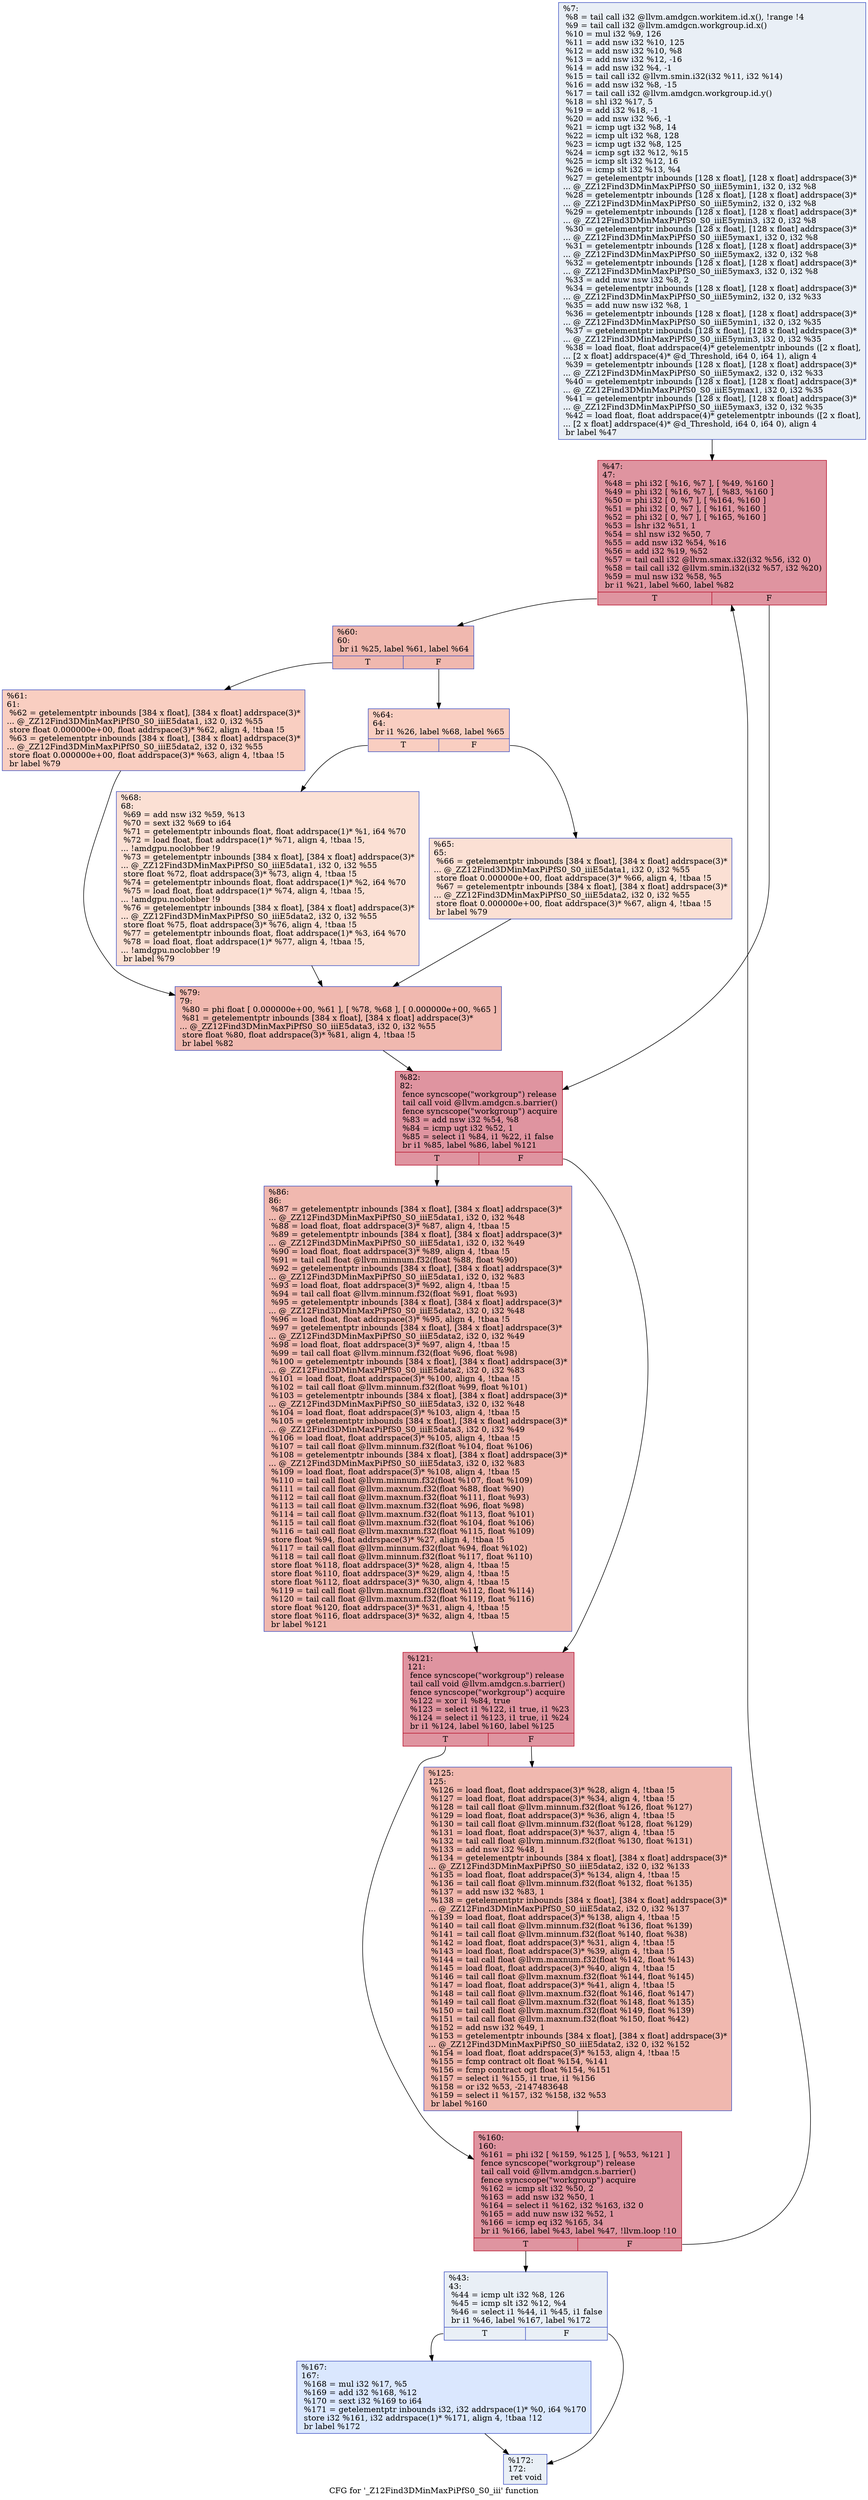 digraph "CFG for '_Z12Find3DMinMaxPiPfS0_S0_iii' function" {
	label="CFG for '_Z12Find3DMinMaxPiPfS0_S0_iii' function";

	Node0x5f57060 [shape=record,color="#3d50c3ff", style=filled, fillcolor="#cedaeb70",label="{%7:\l  %8 = tail call i32 @llvm.amdgcn.workitem.id.x(), !range !4\l  %9 = tail call i32 @llvm.amdgcn.workgroup.id.x()\l  %10 = mul i32 %9, 126\l  %11 = add nsw i32 %10, 125\l  %12 = add nsw i32 %10, %8\l  %13 = add nsw i32 %12, -16\l  %14 = add nsw i32 %4, -1\l  %15 = tail call i32 @llvm.smin.i32(i32 %11, i32 %14)\l  %16 = add nsw i32 %8, -15\l  %17 = tail call i32 @llvm.amdgcn.workgroup.id.y()\l  %18 = shl i32 %17, 5\l  %19 = add i32 %18, -1\l  %20 = add nsw i32 %6, -1\l  %21 = icmp ugt i32 %8, 14\l  %22 = icmp ult i32 %8, 128\l  %23 = icmp ugt i32 %8, 125\l  %24 = icmp sgt i32 %12, %15\l  %25 = icmp slt i32 %12, 16\l  %26 = icmp slt i32 %13, %4\l  %27 = getelementptr inbounds [128 x float], [128 x float] addrspace(3)*\l... @_ZZ12Find3DMinMaxPiPfS0_S0_iiiE5ymin1, i32 0, i32 %8\l  %28 = getelementptr inbounds [128 x float], [128 x float] addrspace(3)*\l... @_ZZ12Find3DMinMaxPiPfS0_S0_iiiE5ymin2, i32 0, i32 %8\l  %29 = getelementptr inbounds [128 x float], [128 x float] addrspace(3)*\l... @_ZZ12Find3DMinMaxPiPfS0_S0_iiiE5ymin3, i32 0, i32 %8\l  %30 = getelementptr inbounds [128 x float], [128 x float] addrspace(3)*\l... @_ZZ12Find3DMinMaxPiPfS0_S0_iiiE5ymax1, i32 0, i32 %8\l  %31 = getelementptr inbounds [128 x float], [128 x float] addrspace(3)*\l... @_ZZ12Find3DMinMaxPiPfS0_S0_iiiE5ymax2, i32 0, i32 %8\l  %32 = getelementptr inbounds [128 x float], [128 x float] addrspace(3)*\l... @_ZZ12Find3DMinMaxPiPfS0_S0_iiiE5ymax3, i32 0, i32 %8\l  %33 = add nuw nsw i32 %8, 2\l  %34 = getelementptr inbounds [128 x float], [128 x float] addrspace(3)*\l... @_ZZ12Find3DMinMaxPiPfS0_S0_iiiE5ymin2, i32 0, i32 %33\l  %35 = add nuw nsw i32 %8, 1\l  %36 = getelementptr inbounds [128 x float], [128 x float] addrspace(3)*\l... @_ZZ12Find3DMinMaxPiPfS0_S0_iiiE5ymin1, i32 0, i32 %35\l  %37 = getelementptr inbounds [128 x float], [128 x float] addrspace(3)*\l... @_ZZ12Find3DMinMaxPiPfS0_S0_iiiE5ymin3, i32 0, i32 %35\l  %38 = load float, float addrspace(4)* getelementptr inbounds ([2 x float],\l... [2 x float] addrspace(4)* @d_Threshold, i64 0, i64 1), align 4\l  %39 = getelementptr inbounds [128 x float], [128 x float] addrspace(3)*\l... @_ZZ12Find3DMinMaxPiPfS0_S0_iiiE5ymax2, i32 0, i32 %33\l  %40 = getelementptr inbounds [128 x float], [128 x float] addrspace(3)*\l... @_ZZ12Find3DMinMaxPiPfS0_S0_iiiE5ymax1, i32 0, i32 %35\l  %41 = getelementptr inbounds [128 x float], [128 x float] addrspace(3)*\l... @_ZZ12Find3DMinMaxPiPfS0_S0_iiiE5ymax3, i32 0, i32 %35\l  %42 = load float, float addrspace(4)* getelementptr inbounds ([2 x float],\l... [2 x float] addrspace(4)* @d_Threshold, i64 0, i64 0), align 4\l  br label %47\l}"];
	Node0x5f57060 -> Node0x5f58f20;
	Node0x5f59e50 [shape=record,color="#3d50c3ff", style=filled, fillcolor="#cedaeb70",label="{%43:\l43:                                               \l  %44 = icmp ult i32 %8, 126\l  %45 = icmp slt i32 %12, %4\l  %46 = select i1 %44, i1 %45, i1 false\l  br i1 %46, label %167, label %172\l|{<s0>T|<s1>F}}"];
	Node0x5f59e50:s0 -> Node0x5f5a0b0;
	Node0x5f59e50:s1 -> Node0x5f5a100;
	Node0x5f58f20 [shape=record,color="#b70d28ff", style=filled, fillcolor="#b70d2870",label="{%47:\l47:                                               \l  %48 = phi i32 [ %16, %7 ], [ %49, %160 ]\l  %49 = phi i32 [ %16, %7 ], [ %83, %160 ]\l  %50 = phi i32 [ 0, %7 ], [ %164, %160 ]\l  %51 = phi i32 [ 0, %7 ], [ %161, %160 ]\l  %52 = phi i32 [ 0, %7 ], [ %165, %160 ]\l  %53 = lshr i32 %51, 1\l  %54 = shl nsw i32 %50, 7\l  %55 = add nsw i32 %54, %16\l  %56 = add i32 %19, %52\l  %57 = tail call i32 @llvm.smax.i32(i32 %56, i32 0)\l  %58 = tail call i32 @llvm.smin.i32(i32 %57, i32 %20)\l  %59 = mul nsw i32 %58, %5\l  br i1 %21, label %60, label %82\l|{<s0>T|<s1>F}}"];
	Node0x5f58f20:s0 -> Node0x5f5ae40;
	Node0x5f58f20:s1 -> Node0x5f5aed0;
	Node0x5f5ae40 [shape=record,color="#3d50c3ff", style=filled, fillcolor="#dc5d4a70",label="{%60:\l60:                                               \l  br i1 %25, label %61, label %64\l|{<s0>T|<s1>F}}"];
	Node0x5f5ae40:s0 -> Node0x5f5b010;
	Node0x5f5ae40:s1 -> Node0x5f5b060;
	Node0x5f5b010 [shape=record,color="#3d50c3ff", style=filled, fillcolor="#f2907270",label="{%61:\l61:                                               \l  %62 = getelementptr inbounds [384 x float], [384 x float] addrspace(3)*\l... @_ZZ12Find3DMinMaxPiPfS0_S0_iiiE5data1, i32 0, i32 %55\l  store float 0.000000e+00, float addrspace(3)* %62, align 4, !tbaa !5\l  %63 = getelementptr inbounds [384 x float], [384 x float] addrspace(3)*\l... @_ZZ12Find3DMinMaxPiPfS0_S0_iiiE5data2, i32 0, i32 %55\l  store float 0.000000e+00, float addrspace(3)* %63, align 4, !tbaa !5\l  br label %79\l}"];
	Node0x5f5b010 -> Node0x5f5b1f0;
	Node0x5f5b060 [shape=record,color="#3d50c3ff", style=filled, fillcolor="#f2907270",label="{%64:\l64:                                               \l  br i1 %26, label %68, label %65\l|{<s0>T|<s1>F}}"];
	Node0x5f5b060:s0 -> Node0x5f593f0;
	Node0x5f5b060:s1 -> Node0x5f59440;
	Node0x5f59440 [shape=record,color="#3d50c3ff", style=filled, fillcolor="#f7b99e70",label="{%65:\l65:                                               \l  %66 = getelementptr inbounds [384 x float], [384 x float] addrspace(3)*\l... @_ZZ12Find3DMinMaxPiPfS0_S0_iiiE5data1, i32 0, i32 %55\l  store float 0.000000e+00, float addrspace(3)* %66, align 4, !tbaa !5\l  %67 = getelementptr inbounds [384 x float], [384 x float] addrspace(3)*\l... @_ZZ12Find3DMinMaxPiPfS0_S0_iiiE5data2, i32 0, i32 %55\l  store float 0.000000e+00, float addrspace(3)* %67, align 4, !tbaa !5\l  br label %79\l}"];
	Node0x5f59440 -> Node0x5f5b1f0;
	Node0x5f593f0 [shape=record,color="#3d50c3ff", style=filled, fillcolor="#f7b99e70",label="{%68:\l68:                                               \l  %69 = add nsw i32 %59, %13\l  %70 = sext i32 %69 to i64\l  %71 = getelementptr inbounds float, float addrspace(1)* %1, i64 %70\l  %72 = load float, float addrspace(1)* %71, align 4, !tbaa !5,\l... !amdgpu.noclobber !9\l  %73 = getelementptr inbounds [384 x float], [384 x float] addrspace(3)*\l... @_ZZ12Find3DMinMaxPiPfS0_S0_iiiE5data1, i32 0, i32 %55\l  store float %72, float addrspace(3)* %73, align 4, !tbaa !5\l  %74 = getelementptr inbounds float, float addrspace(1)* %2, i64 %70\l  %75 = load float, float addrspace(1)* %74, align 4, !tbaa !5,\l... !amdgpu.noclobber !9\l  %76 = getelementptr inbounds [384 x float], [384 x float] addrspace(3)*\l... @_ZZ12Find3DMinMaxPiPfS0_S0_iiiE5data2, i32 0, i32 %55\l  store float %75, float addrspace(3)* %76, align 4, !tbaa !5\l  %77 = getelementptr inbounds float, float addrspace(1)* %3, i64 %70\l  %78 = load float, float addrspace(1)* %77, align 4, !tbaa !5,\l... !amdgpu.noclobber !9\l  br label %79\l}"];
	Node0x5f593f0 -> Node0x5f5b1f0;
	Node0x5f5b1f0 [shape=record,color="#3d50c3ff", style=filled, fillcolor="#dc5d4a70",label="{%79:\l79:                                               \l  %80 = phi float [ 0.000000e+00, %61 ], [ %78, %68 ], [ 0.000000e+00, %65 ]\l  %81 = getelementptr inbounds [384 x float], [384 x float] addrspace(3)*\l... @_ZZ12Find3DMinMaxPiPfS0_S0_iiiE5data3, i32 0, i32 %55\l  store float %80, float addrspace(3)* %81, align 4, !tbaa !5\l  br label %82\l}"];
	Node0x5f5b1f0 -> Node0x5f5aed0;
	Node0x5f5aed0 [shape=record,color="#b70d28ff", style=filled, fillcolor="#b70d2870",label="{%82:\l82:                                               \l  fence syncscope(\"workgroup\") release\l  tail call void @llvm.amdgcn.s.barrier()\l  fence syncscope(\"workgroup\") acquire\l  %83 = add nsw i32 %54, %8\l  %84 = icmp ugt i32 %52, 1\l  %85 = select i1 %84, i1 %22, i1 false\l  br i1 %85, label %86, label %121\l|{<s0>T|<s1>F}}"];
	Node0x5f5aed0:s0 -> Node0x5f5e340;
	Node0x5f5aed0:s1 -> Node0x5f5e390;
	Node0x5f5e340 [shape=record,color="#3d50c3ff", style=filled, fillcolor="#dc5d4a70",label="{%86:\l86:                                               \l  %87 = getelementptr inbounds [384 x float], [384 x float] addrspace(3)*\l... @_ZZ12Find3DMinMaxPiPfS0_S0_iiiE5data1, i32 0, i32 %48\l  %88 = load float, float addrspace(3)* %87, align 4, !tbaa !5\l  %89 = getelementptr inbounds [384 x float], [384 x float] addrspace(3)*\l... @_ZZ12Find3DMinMaxPiPfS0_S0_iiiE5data1, i32 0, i32 %49\l  %90 = load float, float addrspace(3)* %89, align 4, !tbaa !5\l  %91 = tail call float @llvm.minnum.f32(float %88, float %90)\l  %92 = getelementptr inbounds [384 x float], [384 x float] addrspace(3)*\l... @_ZZ12Find3DMinMaxPiPfS0_S0_iiiE5data1, i32 0, i32 %83\l  %93 = load float, float addrspace(3)* %92, align 4, !tbaa !5\l  %94 = tail call float @llvm.minnum.f32(float %91, float %93)\l  %95 = getelementptr inbounds [384 x float], [384 x float] addrspace(3)*\l... @_ZZ12Find3DMinMaxPiPfS0_S0_iiiE5data2, i32 0, i32 %48\l  %96 = load float, float addrspace(3)* %95, align 4, !tbaa !5\l  %97 = getelementptr inbounds [384 x float], [384 x float] addrspace(3)*\l... @_ZZ12Find3DMinMaxPiPfS0_S0_iiiE5data2, i32 0, i32 %49\l  %98 = load float, float addrspace(3)* %97, align 4, !tbaa !5\l  %99 = tail call float @llvm.minnum.f32(float %96, float %98)\l  %100 = getelementptr inbounds [384 x float], [384 x float] addrspace(3)*\l... @_ZZ12Find3DMinMaxPiPfS0_S0_iiiE5data2, i32 0, i32 %83\l  %101 = load float, float addrspace(3)* %100, align 4, !tbaa !5\l  %102 = tail call float @llvm.minnum.f32(float %99, float %101)\l  %103 = getelementptr inbounds [384 x float], [384 x float] addrspace(3)*\l... @_ZZ12Find3DMinMaxPiPfS0_S0_iiiE5data3, i32 0, i32 %48\l  %104 = load float, float addrspace(3)* %103, align 4, !tbaa !5\l  %105 = getelementptr inbounds [384 x float], [384 x float] addrspace(3)*\l... @_ZZ12Find3DMinMaxPiPfS0_S0_iiiE5data3, i32 0, i32 %49\l  %106 = load float, float addrspace(3)* %105, align 4, !tbaa !5\l  %107 = tail call float @llvm.minnum.f32(float %104, float %106)\l  %108 = getelementptr inbounds [384 x float], [384 x float] addrspace(3)*\l... @_ZZ12Find3DMinMaxPiPfS0_S0_iiiE5data3, i32 0, i32 %83\l  %109 = load float, float addrspace(3)* %108, align 4, !tbaa !5\l  %110 = tail call float @llvm.minnum.f32(float %107, float %109)\l  %111 = tail call float @llvm.maxnum.f32(float %88, float %90)\l  %112 = tail call float @llvm.maxnum.f32(float %111, float %93)\l  %113 = tail call float @llvm.maxnum.f32(float %96, float %98)\l  %114 = tail call float @llvm.maxnum.f32(float %113, float %101)\l  %115 = tail call float @llvm.maxnum.f32(float %104, float %106)\l  %116 = tail call float @llvm.maxnum.f32(float %115, float %109)\l  store float %94, float addrspace(3)* %27, align 4, !tbaa !5\l  %117 = tail call float @llvm.minnum.f32(float %94, float %102)\l  %118 = tail call float @llvm.minnum.f32(float %117, float %110)\l  store float %118, float addrspace(3)* %28, align 4, !tbaa !5\l  store float %110, float addrspace(3)* %29, align 4, !tbaa !5\l  store float %112, float addrspace(3)* %30, align 4, !tbaa !5\l  %119 = tail call float @llvm.maxnum.f32(float %112, float %114)\l  %120 = tail call float @llvm.maxnum.f32(float %119, float %116)\l  store float %120, float addrspace(3)* %31, align 4, !tbaa !5\l  store float %116, float addrspace(3)* %32, align 4, !tbaa !5\l  br label %121\l}"];
	Node0x5f5e340 -> Node0x5f5e390;
	Node0x5f5e390 [shape=record,color="#b70d28ff", style=filled, fillcolor="#b70d2870",label="{%121:\l121:                                              \l  fence syncscope(\"workgroup\") release\l  tail call void @llvm.amdgcn.s.barrier()\l  fence syncscope(\"workgroup\") acquire\l  %122 = xor i1 %84, true\l  %123 = select i1 %122, i1 true, i1 %23\l  %124 = select i1 %123, i1 true, i1 %24\l  br i1 %124, label %160, label %125\l|{<s0>T|<s1>F}}"];
	Node0x5f5e390:s0 -> Node0x5f5a270;
	Node0x5f5e390:s1 -> Node0x5f60a20;
	Node0x5f60a20 [shape=record,color="#3d50c3ff", style=filled, fillcolor="#dc5d4a70",label="{%125:\l125:                                              \l  %126 = load float, float addrspace(3)* %28, align 4, !tbaa !5\l  %127 = load float, float addrspace(3)* %34, align 4, !tbaa !5\l  %128 = tail call float @llvm.minnum.f32(float %126, float %127)\l  %129 = load float, float addrspace(3)* %36, align 4, !tbaa !5\l  %130 = tail call float @llvm.minnum.f32(float %128, float %129)\l  %131 = load float, float addrspace(3)* %37, align 4, !tbaa !5\l  %132 = tail call float @llvm.minnum.f32(float %130, float %131)\l  %133 = add nsw i32 %48, 1\l  %134 = getelementptr inbounds [384 x float], [384 x float] addrspace(3)*\l... @_ZZ12Find3DMinMaxPiPfS0_S0_iiiE5data2, i32 0, i32 %133\l  %135 = load float, float addrspace(3)* %134, align 4, !tbaa !5\l  %136 = tail call float @llvm.minnum.f32(float %132, float %135)\l  %137 = add nsw i32 %83, 1\l  %138 = getelementptr inbounds [384 x float], [384 x float] addrspace(3)*\l... @_ZZ12Find3DMinMaxPiPfS0_S0_iiiE5data2, i32 0, i32 %137\l  %139 = load float, float addrspace(3)* %138, align 4, !tbaa !5\l  %140 = tail call float @llvm.minnum.f32(float %136, float %139)\l  %141 = tail call float @llvm.minnum.f32(float %140, float %38)\l  %142 = load float, float addrspace(3)* %31, align 4, !tbaa !5\l  %143 = load float, float addrspace(3)* %39, align 4, !tbaa !5\l  %144 = tail call float @llvm.maxnum.f32(float %142, float %143)\l  %145 = load float, float addrspace(3)* %40, align 4, !tbaa !5\l  %146 = tail call float @llvm.maxnum.f32(float %144, float %145)\l  %147 = load float, float addrspace(3)* %41, align 4, !tbaa !5\l  %148 = tail call float @llvm.maxnum.f32(float %146, float %147)\l  %149 = tail call float @llvm.maxnum.f32(float %148, float %135)\l  %150 = tail call float @llvm.maxnum.f32(float %149, float %139)\l  %151 = tail call float @llvm.maxnum.f32(float %150, float %42)\l  %152 = add nsw i32 %49, 1\l  %153 = getelementptr inbounds [384 x float], [384 x float] addrspace(3)*\l... @_ZZ12Find3DMinMaxPiPfS0_S0_iiiE5data2, i32 0, i32 %152\l  %154 = load float, float addrspace(3)* %153, align 4, !tbaa !5\l  %155 = fcmp contract olt float %154, %141\l  %156 = fcmp contract ogt float %154, %151\l  %157 = select i1 %155, i1 true, i1 %156\l  %158 = or i32 %53, -2147483648\l  %159 = select i1 %157, i32 %158, i32 %53\l  br label %160\l}"];
	Node0x5f60a20 -> Node0x5f5a270;
	Node0x5f5a270 [shape=record,color="#b70d28ff", style=filled, fillcolor="#b70d2870",label="{%160:\l160:                                              \l  %161 = phi i32 [ %159, %125 ], [ %53, %121 ]\l  fence syncscope(\"workgroup\") release\l  tail call void @llvm.amdgcn.s.barrier()\l  fence syncscope(\"workgroup\") acquire\l  %162 = icmp slt i32 %50, 2\l  %163 = add nsw i32 %50, 1\l  %164 = select i1 %162, i32 %163, i32 0\l  %165 = add nuw nsw i32 %52, 1\l  %166 = icmp eq i32 %165, 34\l  br i1 %166, label %43, label %47, !llvm.loop !10\l|{<s0>T|<s1>F}}"];
	Node0x5f5a270:s0 -> Node0x5f59e50;
	Node0x5f5a270:s1 -> Node0x5f58f20;
	Node0x5f5a0b0 [shape=record,color="#3d50c3ff", style=filled, fillcolor="#abc8fd70",label="{%167:\l167:                                              \l  %168 = mul i32 %17, %5\l  %169 = add i32 %168, %12\l  %170 = sext i32 %169 to i64\l  %171 = getelementptr inbounds i32, i32 addrspace(1)* %0, i64 %170\l  store i32 %161, i32 addrspace(1)* %171, align 4, !tbaa !12\l  br label %172\l}"];
	Node0x5f5a0b0 -> Node0x5f5a100;
	Node0x5f5a100 [shape=record,color="#3d50c3ff", style=filled, fillcolor="#cedaeb70",label="{%172:\l172:                                              \l  ret void\l}"];
}
